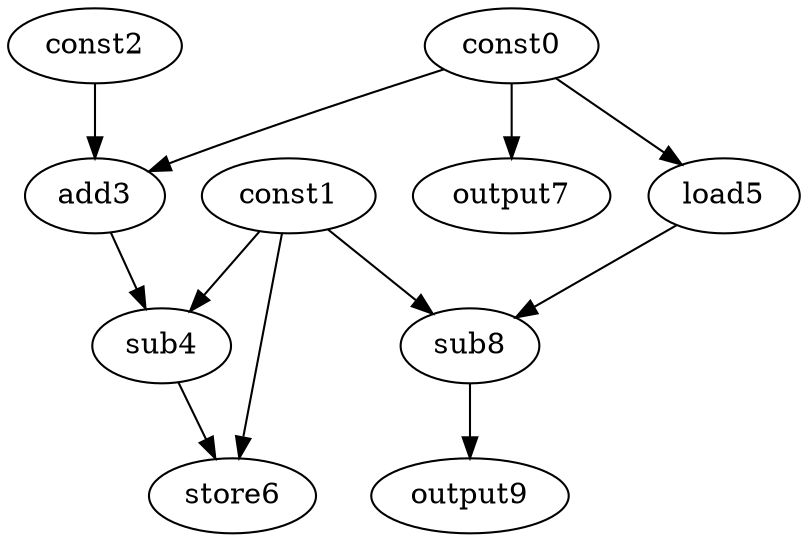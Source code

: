digraph G { 
const0[opcode=const]; 
const1[opcode=const]; 
const2[opcode=const]; 
add3[opcode=add]; 
sub4[opcode=sub]; 
load5[opcode=load]; 
store6[opcode=store]; 
output7[opcode=output]; 
sub8[opcode=sub]; 
output9[opcode=output]; 
const0->add3[operand=0];
const2->add3[operand=1];
const0->load5[operand=0];
const0->output7[operand=0];
const1->sub4[operand=0];
add3->sub4[operand=1];
const1->sub8[operand=0];
load5->sub8[operand=1];
const1->store6[operand=0];
sub4->store6[operand=1];
sub8->output9[operand=0];
}
